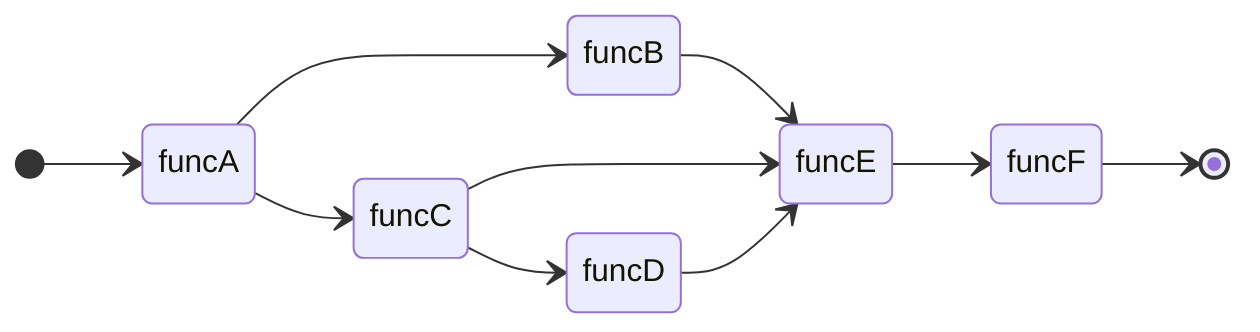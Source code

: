 stateDiagram
    direction LR
    state "funcB" as state_0
    state "funcF" as state_1
    state "funcE" as state_2
    state "funcC" as state_3
    state "funcD" as state_4
    state "funcA" as state_5
    state_0 --> state_2
    state_1 --> [*]
    state_2 --> state_1
    state_3 --> state_2
    state_3 --> state_4
    state_4 --> state_2
    [*] --> state_5
    state_5 --> state_3
    state_5 --> state_0